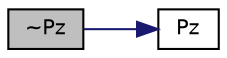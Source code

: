 digraph "~Pz"
{
  bgcolor="transparent";
  edge [fontname="Helvetica",fontsize="10",labelfontname="Helvetica",labelfontsize="10"];
  node [fontname="Helvetica",fontsize="10",shape=record];
  rankdir="LR";
  Node1 [label="~Pz",height=0.2,width=0.4,color="black", fillcolor="grey75", style="filled" fontcolor="black"];
  Node1 -> Node2 [color="midnightblue",fontsize="10",style="solid",fontname="Helvetica"];
  Node2 [label="Pz",height=0.2,width=0.4,color="black",URL="$classFoam_1_1RBD_1_1joints_1_1Pz.html#aed888e313a8f90ab7c7a4f01803a5cc6",tooltip="Construct for given model. "];
}
